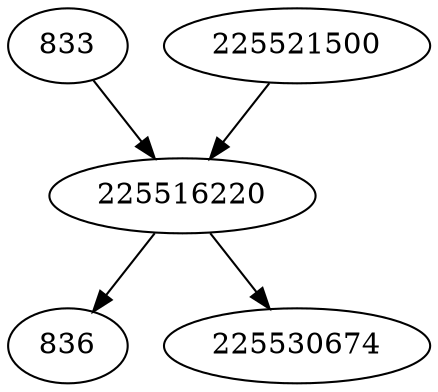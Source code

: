 strict digraph  {
833;
836;
225521500;
225530674;
225516220;
833 -> 225516220;
225521500 -> 225516220;
225516220 -> 836;
225516220 -> 225530674;
}
